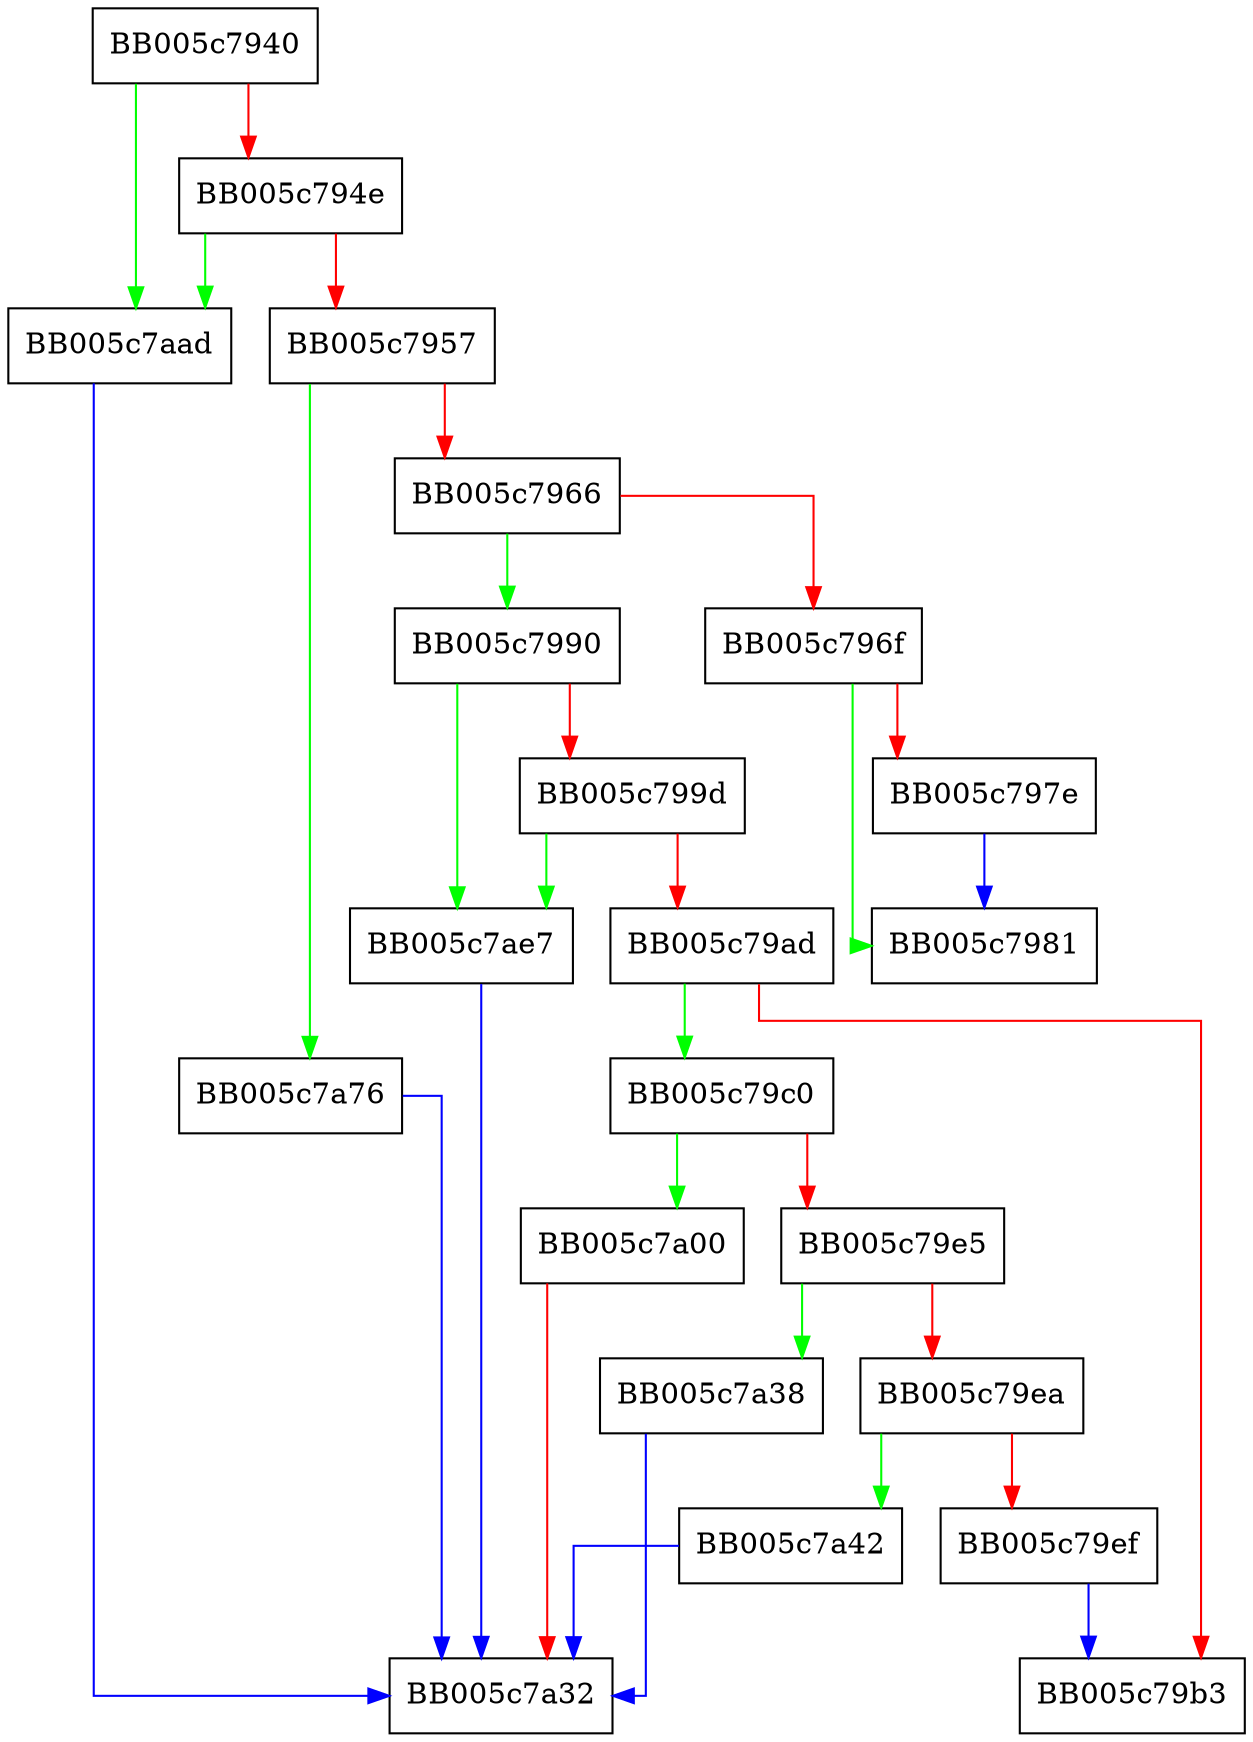 digraph EVP_PKEY_derive {
  node [shape="box"];
  graph [splines=ortho];
  BB005c7940 -> BB005c7aad [color="green"];
  BB005c7940 -> BB005c794e [color="red"];
  BB005c794e -> BB005c7aad [color="green"];
  BB005c794e -> BB005c7957 [color="red"];
  BB005c7957 -> BB005c7a76 [color="green"];
  BB005c7957 -> BB005c7966 [color="red"];
  BB005c7966 -> BB005c7990 [color="green"];
  BB005c7966 -> BB005c796f [color="red"];
  BB005c796f -> BB005c7981 [color="green"];
  BB005c796f -> BB005c797e [color="red"];
  BB005c797e -> BB005c7981 [color="blue"];
  BB005c7990 -> BB005c7ae7 [color="green"];
  BB005c7990 -> BB005c799d [color="red"];
  BB005c799d -> BB005c7ae7 [color="green"];
  BB005c799d -> BB005c79ad [color="red"];
  BB005c79ad -> BB005c79c0 [color="green"];
  BB005c79ad -> BB005c79b3 [color="red"];
  BB005c79c0 -> BB005c7a00 [color="green"];
  BB005c79c0 -> BB005c79e5 [color="red"];
  BB005c79e5 -> BB005c7a38 [color="green"];
  BB005c79e5 -> BB005c79ea [color="red"];
  BB005c79ea -> BB005c7a42 [color="green"];
  BB005c79ea -> BB005c79ef [color="red"];
  BB005c79ef -> BB005c79b3 [color="blue"];
  BB005c7a00 -> BB005c7a32 [color="red"];
  BB005c7a38 -> BB005c7a32 [color="blue"];
  BB005c7a42 -> BB005c7a32 [color="blue"];
  BB005c7a76 -> BB005c7a32 [color="blue"];
  BB005c7aad -> BB005c7a32 [color="blue"];
  BB005c7ae7 -> BB005c7a32 [color="blue"];
}